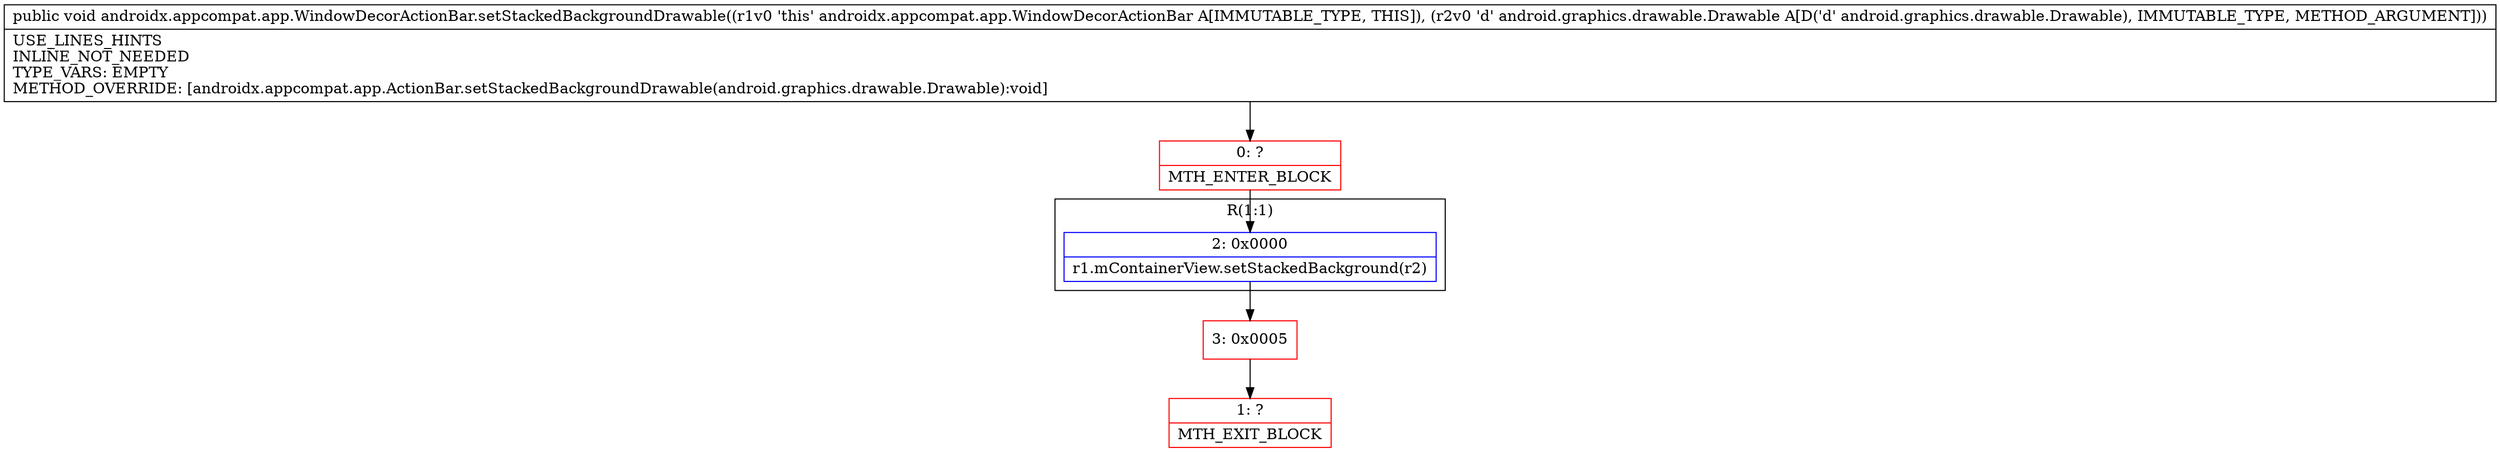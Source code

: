 digraph "CFG forandroidx.appcompat.app.WindowDecorActionBar.setStackedBackgroundDrawable(Landroid\/graphics\/drawable\/Drawable;)V" {
subgraph cluster_Region_1248539132 {
label = "R(1:1)";
node [shape=record,color=blue];
Node_2 [shape=record,label="{2\:\ 0x0000|r1.mContainerView.setStackedBackground(r2)\l}"];
}
Node_0 [shape=record,color=red,label="{0\:\ ?|MTH_ENTER_BLOCK\l}"];
Node_3 [shape=record,color=red,label="{3\:\ 0x0005}"];
Node_1 [shape=record,color=red,label="{1\:\ ?|MTH_EXIT_BLOCK\l}"];
MethodNode[shape=record,label="{public void androidx.appcompat.app.WindowDecorActionBar.setStackedBackgroundDrawable((r1v0 'this' androidx.appcompat.app.WindowDecorActionBar A[IMMUTABLE_TYPE, THIS]), (r2v0 'd' android.graphics.drawable.Drawable A[D('d' android.graphics.drawable.Drawable), IMMUTABLE_TYPE, METHOD_ARGUMENT]))  | USE_LINES_HINTS\lINLINE_NOT_NEEDED\lTYPE_VARS: EMPTY\lMETHOD_OVERRIDE: [androidx.appcompat.app.ActionBar.setStackedBackgroundDrawable(android.graphics.drawable.Drawable):void]\l}"];
MethodNode -> Node_0;Node_2 -> Node_3;
Node_0 -> Node_2;
Node_3 -> Node_1;
}

